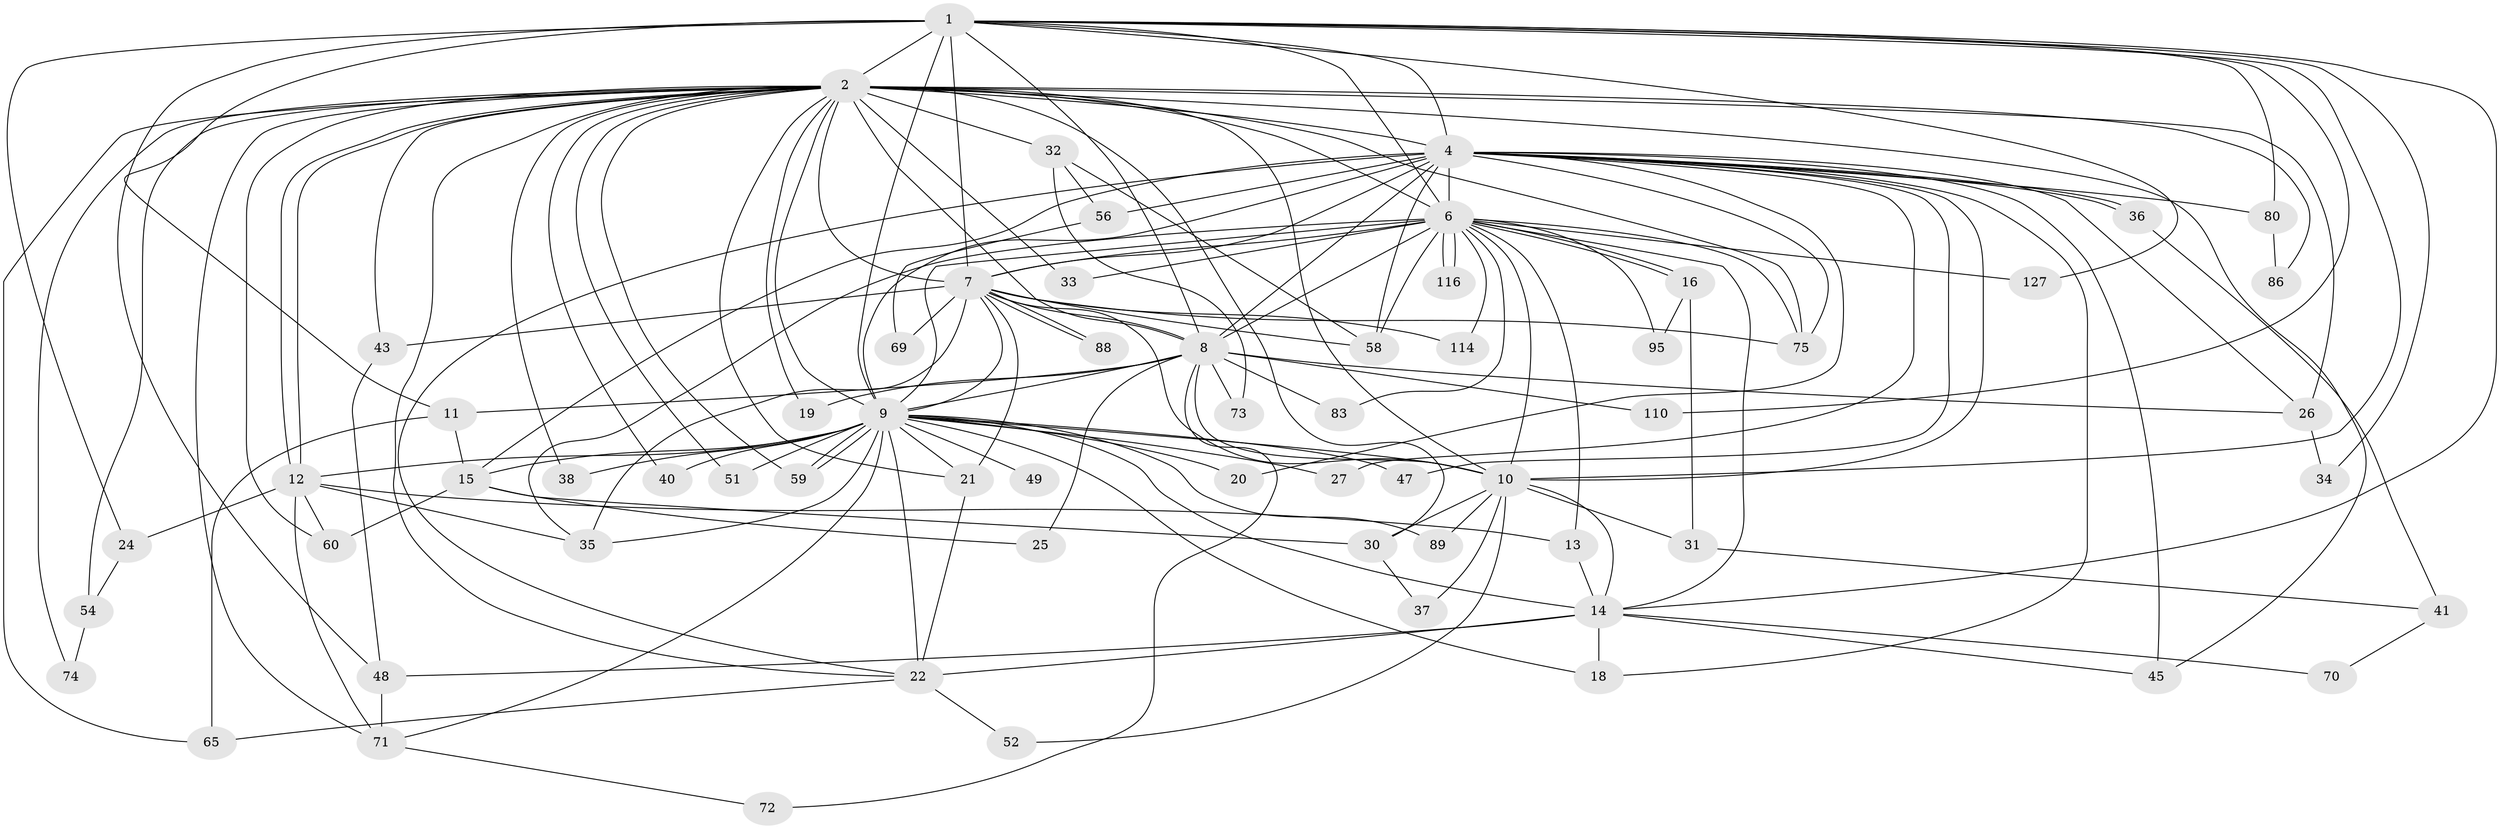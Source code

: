 // original degree distribution, {19: 0.0078125, 22: 0.015625, 26: 0.0078125, 31: 0.0078125, 12: 0.0078125, 27: 0.0078125, 20: 0.0078125, 28: 0.0078125, 16: 0.0078125, 4: 0.078125, 8: 0.0078125, 3: 0.2109375, 11: 0.0078125, 6: 0.015625, 2: 0.53125, 7: 0.0234375, 5: 0.046875}
// Generated by graph-tools (version 1.1) at 2025/13/03/09/25 04:13:57]
// undirected, 64 vertices, 163 edges
graph export_dot {
graph [start="1"]
  node [color=gray90,style=filled];
  1;
  2 [super="+103+23+3+57+81+82+76+46+5"];
  4 [super="+67+115+107+106+112+125+91+87+61+68"];
  6 [super="+53"];
  7;
  8;
  9 [super="+17+96+28+50+77+42"];
  10 [super="+29"];
  11;
  12;
  13;
  14 [super="+109+122+113"];
  15;
  16;
  18;
  19;
  20;
  21 [super="+84"];
  22;
  24;
  25;
  26 [super="+39"];
  27;
  30 [super="+55"];
  31;
  32;
  33;
  34;
  35 [super="+79"];
  36;
  37;
  38;
  40;
  41;
  43 [super="+126+64"];
  45 [super="+121"];
  47;
  48;
  49;
  51;
  52;
  54;
  56;
  58 [super="+92+102+97"];
  59;
  60;
  65 [super="+94"];
  69;
  70;
  71;
  72;
  73;
  74;
  75 [super="+118"];
  80;
  83;
  86;
  88;
  89;
  95;
  110;
  114;
  116;
  127;
  1 -- 2 [weight=3];
  1 -- 4;
  1 -- 6;
  1 -- 7;
  1 -- 8;
  1 -- 9 [weight=3];
  1 -- 10;
  1 -- 11;
  1 -- 14;
  1 -- 24;
  1 -- 34;
  1 -- 48;
  1 -- 80;
  1 -- 110;
  1 -- 127;
  2 -- 4 [weight=7];
  2 -- 6 [weight=5];
  2 -- 7 [weight=4];
  2 -- 8 [weight=4];
  2 -- 9 [weight=5];
  2 -- 10 [weight=3];
  2 -- 12;
  2 -- 12;
  2 -- 21;
  2 -- 32 [weight=2];
  2 -- 33;
  2 -- 54 [weight=2];
  2 -- 38;
  2 -- 74;
  2 -- 65;
  2 -- 71;
  2 -- 19;
  2 -- 86;
  2 -- 26 [weight=2];
  2 -- 40;
  2 -- 43;
  2 -- 45;
  2 -- 75;
  2 -- 59;
  2 -- 60;
  2 -- 30;
  2 -- 51;
  2 -- 22;
  4 -- 6 [weight=3];
  4 -- 7 [weight=2];
  4 -- 8 [weight=2];
  4 -- 9 [weight=2];
  4 -- 10 [weight=3];
  4 -- 18;
  4 -- 20;
  4 -- 27;
  4 -- 36;
  4 -- 36;
  4 -- 47;
  4 -- 56;
  4 -- 80;
  4 -- 58;
  4 -- 75;
  4 -- 45;
  4 -- 22;
  4 -- 15;
  4 -- 26;
  6 -- 7;
  6 -- 8;
  6 -- 9;
  6 -- 10;
  6 -- 13;
  6 -- 16;
  6 -- 16;
  6 -- 33;
  6 -- 35;
  6 -- 58 [weight=2];
  6 -- 75;
  6 -- 83;
  6 -- 95;
  6 -- 114;
  6 -- 116;
  6 -- 116;
  6 -- 127;
  6 -- 14;
  7 -- 8;
  7 -- 9 [weight=2];
  7 -- 10;
  7 -- 35;
  7 -- 43 [weight=2];
  7 -- 69;
  7 -- 75;
  7 -- 88;
  7 -- 88;
  7 -- 114;
  7 -- 58;
  7 -- 21;
  8 -- 9 [weight=2];
  8 -- 10;
  8 -- 11;
  8 -- 19;
  8 -- 25;
  8 -- 26;
  8 -- 72;
  8 -- 73;
  8 -- 83;
  8 -- 110;
  9 -- 10 [weight=2];
  9 -- 15;
  9 -- 18;
  9 -- 20;
  9 -- 21;
  9 -- 27;
  9 -- 38;
  9 -- 40;
  9 -- 49 [weight=2];
  9 -- 51;
  9 -- 59;
  9 -- 59;
  9 -- 89;
  9 -- 14 [weight=2];
  9 -- 12;
  9 -- 47;
  9 -- 35;
  9 -- 22;
  9 -- 71;
  10 -- 30 [weight=2];
  10 -- 31;
  10 -- 37;
  10 -- 52;
  10 -- 89;
  10 -- 14;
  11 -- 15;
  11 -- 65;
  12 -- 13;
  12 -- 24;
  12 -- 60;
  12 -- 71;
  12 -- 35;
  13 -- 14;
  14 -- 45;
  14 -- 48;
  14 -- 70;
  14 -- 22;
  14 -- 18;
  15 -- 25;
  15 -- 60;
  15 -- 30;
  16 -- 31;
  16 -- 95;
  21 -- 22;
  22 -- 52;
  22 -- 65;
  24 -- 54;
  26 -- 34;
  30 -- 37;
  31 -- 41;
  32 -- 56;
  32 -- 73;
  32 -- 58;
  36 -- 41;
  41 -- 70;
  43 -- 48;
  48 -- 71;
  54 -- 74;
  56 -- 69;
  71 -- 72;
  80 -- 86;
}
